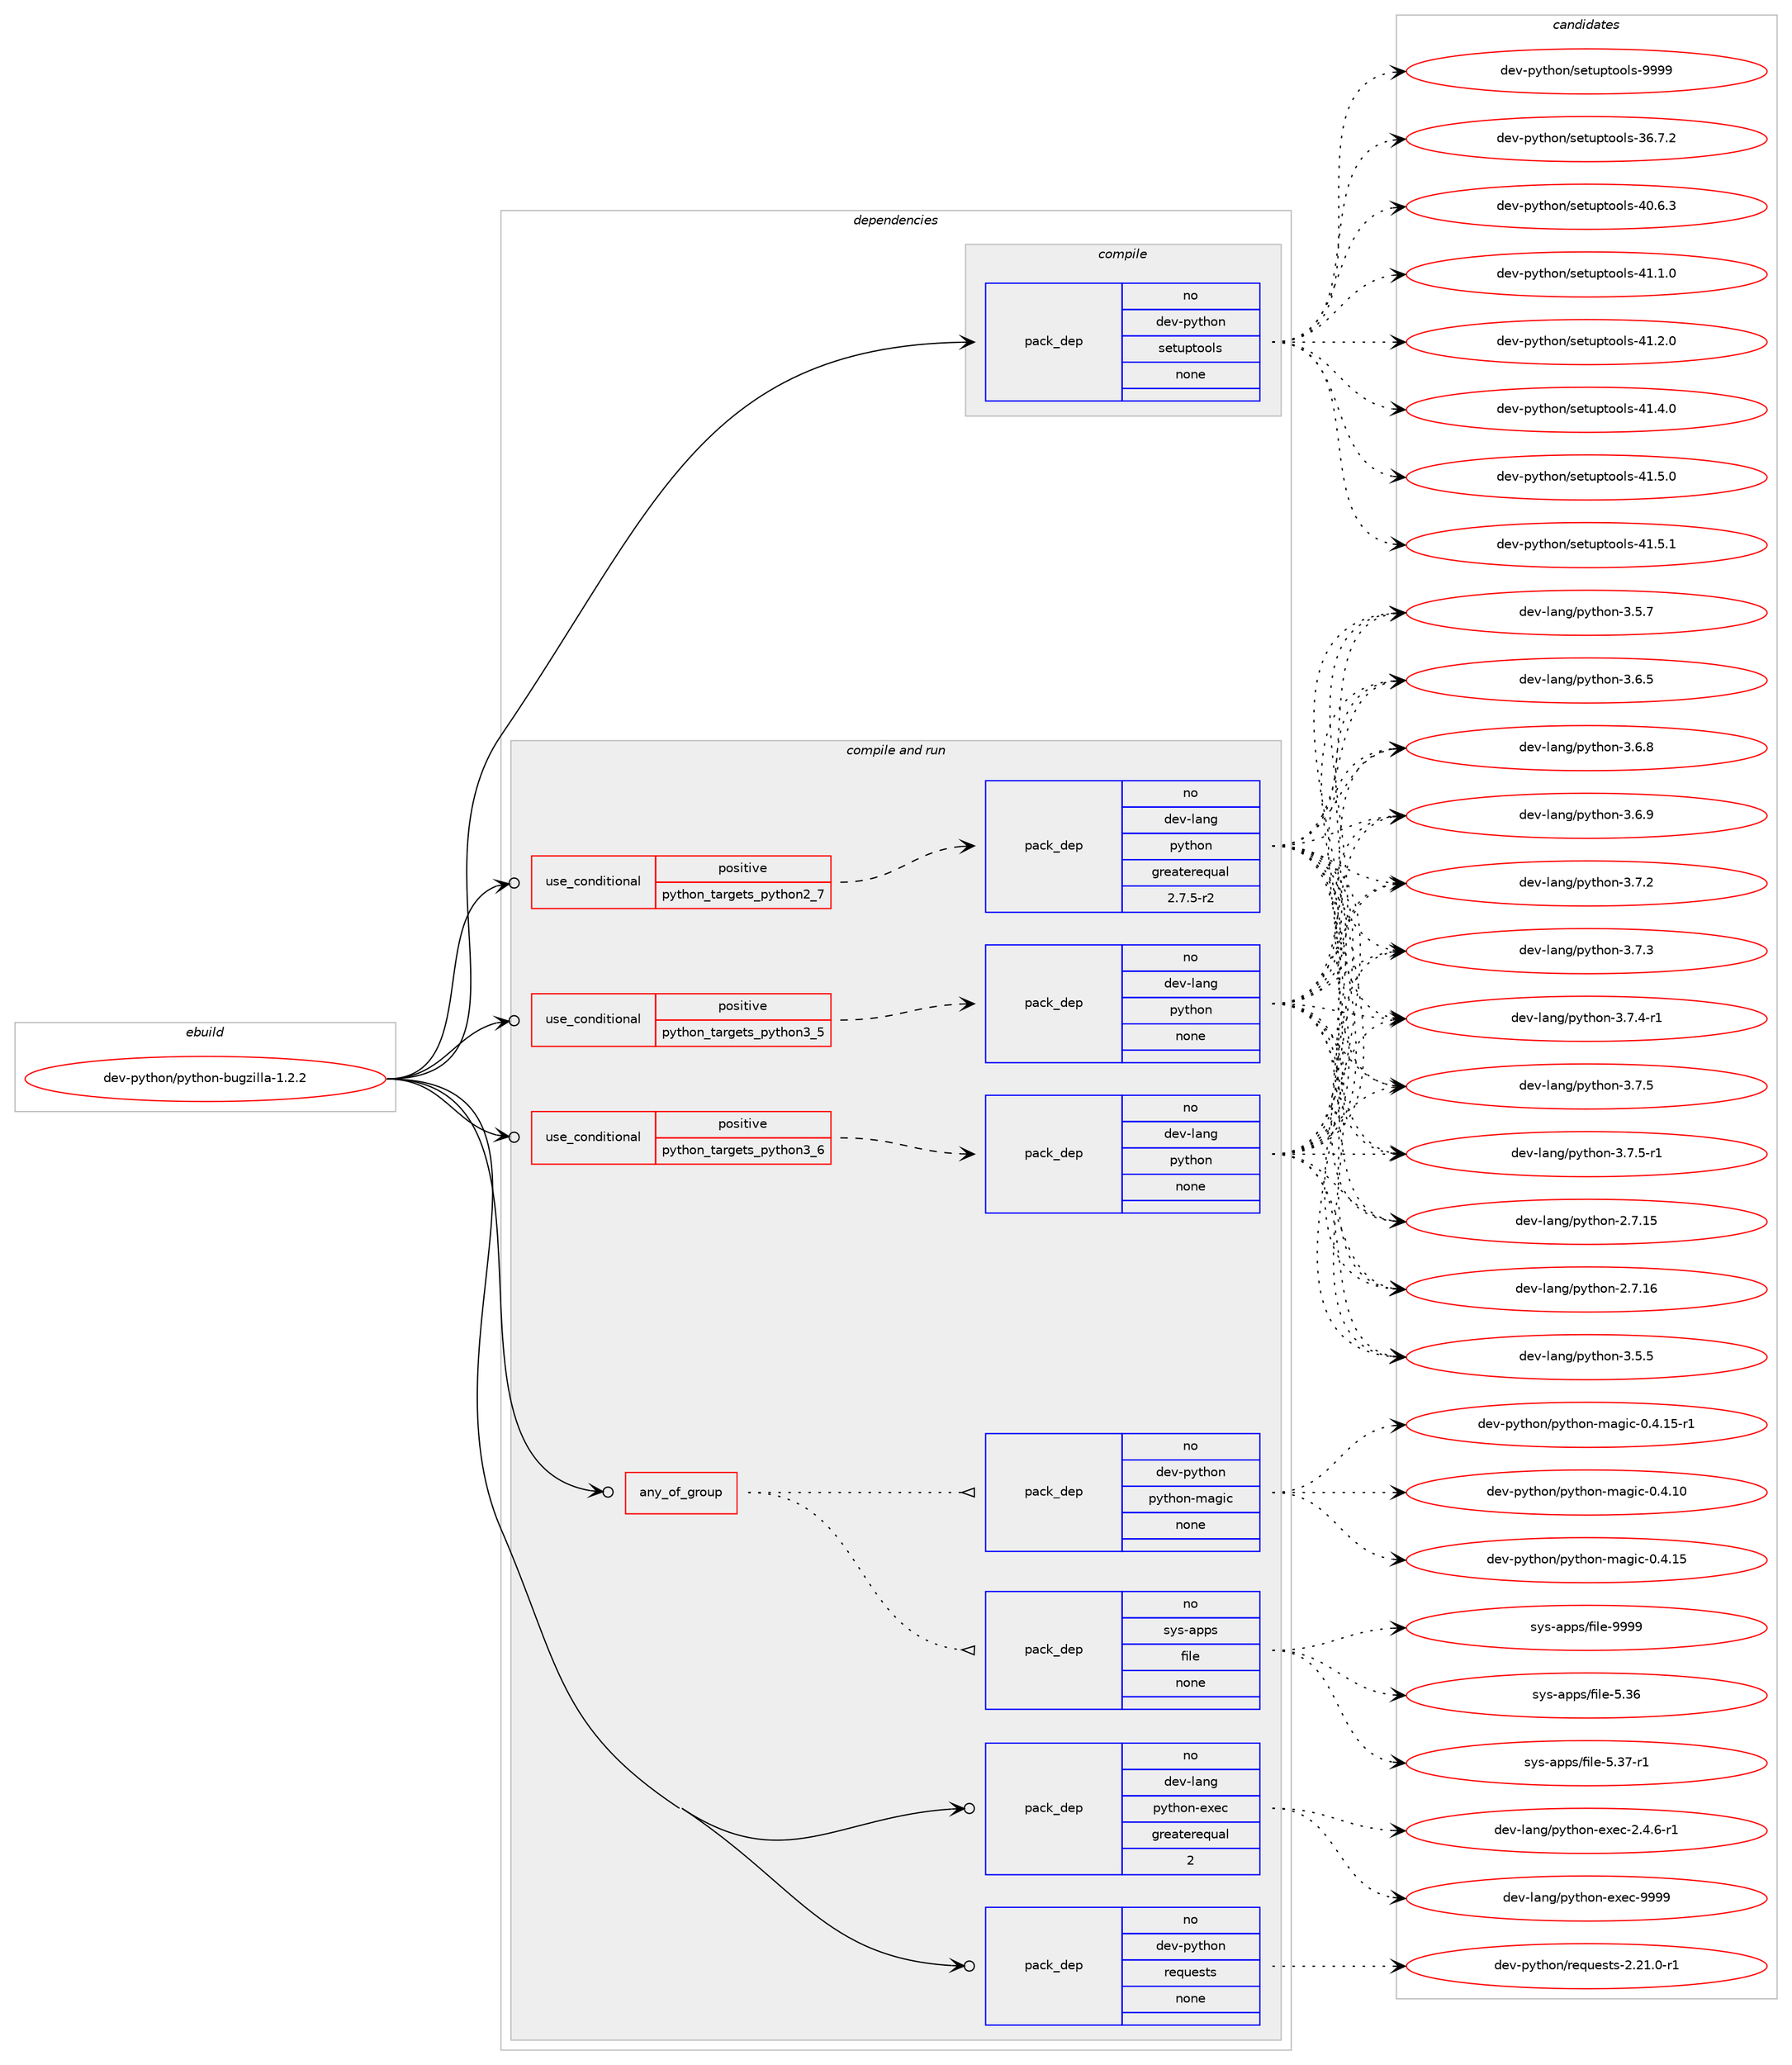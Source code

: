 digraph prolog {

# *************
# Graph options
# *************

newrank=true;
concentrate=true;
compound=true;
graph [rankdir=LR,fontname=Helvetica,fontsize=10,ranksep=1.5];#, ranksep=2.5, nodesep=0.2];
edge  [arrowhead=vee];
node  [fontname=Helvetica,fontsize=10];

# **********
# The ebuild
# **********

subgraph cluster_leftcol {
color=gray;
rank=same;
label=<<i>ebuild</i>>;
id [label="dev-python/python-bugzilla-1.2.2", color=red, width=4, href="../dev-python/python-bugzilla-1.2.2.svg"];
}

# ****************
# The dependencies
# ****************

subgraph cluster_midcol {
color=gray;
label=<<i>dependencies</i>>;
subgraph cluster_compile {
fillcolor="#eeeeee";
style=filled;
label=<<i>compile</i>>;
subgraph pack471096 {
dependency630273 [label=<<TABLE BORDER="0" CELLBORDER="1" CELLSPACING="0" CELLPADDING="4" WIDTH="220"><TR><TD ROWSPAN="6" CELLPADDING="30">pack_dep</TD></TR><TR><TD WIDTH="110">no</TD></TR><TR><TD>dev-python</TD></TR><TR><TD>setuptools</TD></TR><TR><TD>none</TD></TR><TR><TD></TD></TR></TABLE>>, shape=none, color=blue];
}
id:e -> dependency630273:w [weight=20,style="solid",arrowhead="vee"];
}
subgraph cluster_compileandrun {
fillcolor="#eeeeee";
style=filled;
label=<<i>compile and run</i>>;
subgraph any11490 {
dependency630274 [label=<<TABLE BORDER="0" CELLBORDER="1" CELLSPACING="0" CELLPADDING="4"><TR><TD CELLPADDING="10">any_of_group</TD></TR></TABLE>>, shape=none, color=red];subgraph pack471097 {
dependency630275 [label=<<TABLE BORDER="0" CELLBORDER="1" CELLSPACING="0" CELLPADDING="4" WIDTH="220"><TR><TD ROWSPAN="6" CELLPADDING="30">pack_dep</TD></TR><TR><TD WIDTH="110">no</TD></TR><TR><TD>dev-python</TD></TR><TR><TD>python-magic</TD></TR><TR><TD>none</TD></TR><TR><TD></TD></TR></TABLE>>, shape=none, color=blue];
}
dependency630274:e -> dependency630275:w [weight=20,style="dotted",arrowhead="oinv"];
subgraph pack471098 {
dependency630276 [label=<<TABLE BORDER="0" CELLBORDER="1" CELLSPACING="0" CELLPADDING="4" WIDTH="220"><TR><TD ROWSPAN="6" CELLPADDING="30">pack_dep</TD></TR><TR><TD WIDTH="110">no</TD></TR><TR><TD>sys-apps</TD></TR><TR><TD>file</TD></TR><TR><TD>none</TD></TR><TR><TD></TD></TR></TABLE>>, shape=none, color=blue];
}
dependency630274:e -> dependency630276:w [weight=20,style="dotted",arrowhead="oinv"];
}
id:e -> dependency630274:w [weight=20,style="solid",arrowhead="odotvee"];
subgraph cond147310 {
dependency630277 [label=<<TABLE BORDER="0" CELLBORDER="1" CELLSPACING="0" CELLPADDING="4"><TR><TD ROWSPAN="3" CELLPADDING="10">use_conditional</TD></TR><TR><TD>positive</TD></TR><TR><TD>python_targets_python2_7</TD></TR></TABLE>>, shape=none, color=red];
subgraph pack471099 {
dependency630278 [label=<<TABLE BORDER="0" CELLBORDER="1" CELLSPACING="0" CELLPADDING="4" WIDTH="220"><TR><TD ROWSPAN="6" CELLPADDING="30">pack_dep</TD></TR><TR><TD WIDTH="110">no</TD></TR><TR><TD>dev-lang</TD></TR><TR><TD>python</TD></TR><TR><TD>greaterequal</TD></TR><TR><TD>2.7.5-r2</TD></TR></TABLE>>, shape=none, color=blue];
}
dependency630277:e -> dependency630278:w [weight=20,style="dashed",arrowhead="vee"];
}
id:e -> dependency630277:w [weight=20,style="solid",arrowhead="odotvee"];
subgraph cond147311 {
dependency630279 [label=<<TABLE BORDER="0" CELLBORDER="1" CELLSPACING="0" CELLPADDING="4"><TR><TD ROWSPAN="3" CELLPADDING="10">use_conditional</TD></TR><TR><TD>positive</TD></TR><TR><TD>python_targets_python3_5</TD></TR></TABLE>>, shape=none, color=red];
subgraph pack471100 {
dependency630280 [label=<<TABLE BORDER="0" CELLBORDER="1" CELLSPACING="0" CELLPADDING="4" WIDTH="220"><TR><TD ROWSPAN="6" CELLPADDING="30">pack_dep</TD></TR><TR><TD WIDTH="110">no</TD></TR><TR><TD>dev-lang</TD></TR><TR><TD>python</TD></TR><TR><TD>none</TD></TR><TR><TD></TD></TR></TABLE>>, shape=none, color=blue];
}
dependency630279:e -> dependency630280:w [weight=20,style="dashed",arrowhead="vee"];
}
id:e -> dependency630279:w [weight=20,style="solid",arrowhead="odotvee"];
subgraph cond147312 {
dependency630281 [label=<<TABLE BORDER="0" CELLBORDER="1" CELLSPACING="0" CELLPADDING="4"><TR><TD ROWSPAN="3" CELLPADDING="10">use_conditional</TD></TR><TR><TD>positive</TD></TR><TR><TD>python_targets_python3_6</TD></TR></TABLE>>, shape=none, color=red];
subgraph pack471101 {
dependency630282 [label=<<TABLE BORDER="0" CELLBORDER="1" CELLSPACING="0" CELLPADDING="4" WIDTH="220"><TR><TD ROWSPAN="6" CELLPADDING="30">pack_dep</TD></TR><TR><TD WIDTH="110">no</TD></TR><TR><TD>dev-lang</TD></TR><TR><TD>python</TD></TR><TR><TD>none</TD></TR><TR><TD></TD></TR></TABLE>>, shape=none, color=blue];
}
dependency630281:e -> dependency630282:w [weight=20,style="dashed",arrowhead="vee"];
}
id:e -> dependency630281:w [weight=20,style="solid",arrowhead="odotvee"];
subgraph pack471102 {
dependency630283 [label=<<TABLE BORDER="0" CELLBORDER="1" CELLSPACING="0" CELLPADDING="4" WIDTH="220"><TR><TD ROWSPAN="6" CELLPADDING="30">pack_dep</TD></TR><TR><TD WIDTH="110">no</TD></TR><TR><TD>dev-lang</TD></TR><TR><TD>python-exec</TD></TR><TR><TD>greaterequal</TD></TR><TR><TD>2</TD></TR></TABLE>>, shape=none, color=blue];
}
id:e -> dependency630283:w [weight=20,style="solid",arrowhead="odotvee"];
subgraph pack471103 {
dependency630284 [label=<<TABLE BORDER="0" CELLBORDER="1" CELLSPACING="0" CELLPADDING="4" WIDTH="220"><TR><TD ROWSPAN="6" CELLPADDING="30">pack_dep</TD></TR><TR><TD WIDTH="110">no</TD></TR><TR><TD>dev-python</TD></TR><TR><TD>requests</TD></TR><TR><TD>none</TD></TR><TR><TD></TD></TR></TABLE>>, shape=none, color=blue];
}
id:e -> dependency630284:w [weight=20,style="solid",arrowhead="odotvee"];
}
subgraph cluster_run {
fillcolor="#eeeeee";
style=filled;
label=<<i>run</i>>;
}
}

# **************
# The candidates
# **************

subgraph cluster_choices {
rank=same;
color=gray;
label=<<i>candidates</i>>;

subgraph choice471096 {
color=black;
nodesep=1;
choice100101118451121211161041111104711510111611711211611111110811545515446554650 [label="dev-python/setuptools-36.7.2", color=red, width=4,href="../dev-python/setuptools-36.7.2.svg"];
choice100101118451121211161041111104711510111611711211611111110811545524846544651 [label="dev-python/setuptools-40.6.3", color=red, width=4,href="../dev-python/setuptools-40.6.3.svg"];
choice100101118451121211161041111104711510111611711211611111110811545524946494648 [label="dev-python/setuptools-41.1.0", color=red, width=4,href="../dev-python/setuptools-41.1.0.svg"];
choice100101118451121211161041111104711510111611711211611111110811545524946504648 [label="dev-python/setuptools-41.2.0", color=red, width=4,href="../dev-python/setuptools-41.2.0.svg"];
choice100101118451121211161041111104711510111611711211611111110811545524946524648 [label="dev-python/setuptools-41.4.0", color=red, width=4,href="../dev-python/setuptools-41.4.0.svg"];
choice100101118451121211161041111104711510111611711211611111110811545524946534648 [label="dev-python/setuptools-41.5.0", color=red, width=4,href="../dev-python/setuptools-41.5.0.svg"];
choice100101118451121211161041111104711510111611711211611111110811545524946534649 [label="dev-python/setuptools-41.5.1", color=red, width=4,href="../dev-python/setuptools-41.5.1.svg"];
choice10010111845112121116104111110471151011161171121161111111081154557575757 [label="dev-python/setuptools-9999", color=red, width=4,href="../dev-python/setuptools-9999.svg"];
dependency630273:e -> choice100101118451121211161041111104711510111611711211611111110811545515446554650:w [style=dotted,weight="100"];
dependency630273:e -> choice100101118451121211161041111104711510111611711211611111110811545524846544651:w [style=dotted,weight="100"];
dependency630273:e -> choice100101118451121211161041111104711510111611711211611111110811545524946494648:w [style=dotted,weight="100"];
dependency630273:e -> choice100101118451121211161041111104711510111611711211611111110811545524946504648:w [style=dotted,weight="100"];
dependency630273:e -> choice100101118451121211161041111104711510111611711211611111110811545524946524648:w [style=dotted,weight="100"];
dependency630273:e -> choice100101118451121211161041111104711510111611711211611111110811545524946534648:w [style=dotted,weight="100"];
dependency630273:e -> choice100101118451121211161041111104711510111611711211611111110811545524946534649:w [style=dotted,weight="100"];
dependency630273:e -> choice10010111845112121116104111110471151011161171121161111111081154557575757:w [style=dotted,weight="100"];
}
subgraph choice471097 {
color=black;
nodesep=1;
choice100101118451121211161041111104711212111610411111045109971031059945484652464948 [label="dev-python/python-magic-0.4.10", color=red, width=4,href="../dev-python/python-magic-0.4.10.svg"];
choice100101118451121211161041111104711212111610411111045109971031059945484652464953 [label="dev-python/python-magic-0.4.15", color=red, width=4,href="../dev-python/python-magic-0.4.15.svg"];
choice1001011184511212111610411111047112121116104111110451099710310599454846524649534511449 [label="dev-python/python-magic-0.4.15-r1", color=red, width=4,href="../dev-python/python-magic-0.4.15-r1.svg"];
dependency630275:e -> choice100101118451121211161041111104711212111610411111045109971031059945484652464948:w [style=dotted,weight="100"];
dependency630275:e -> choice100101118451121211161041111104711212111610411111045109971031059945484652464953:w [style=dotted,weight="100"];
dependency630275:e -> choice1001011184511212111610411111047112121116104111110451099710310599454846524649534511449:w [style=dotted,weight="100"];
}
subgraph choice471098 {
color=black;
nodesep=1;
choice1151211154597112112115471021051081014553465154 [label="sys-apps/file-5.36", color=red, width=4,href="../sys-apps/file-5.36.svg"];
choice11512111545971121121154710210510810145534651554511449 [label="sys-apps/file-5.37-r1", color=red, width=4,href="../sys-apps/file-5.37-r1.svg"];
choice1151211154597112112115471021051081014557575757 [label="sys-apps/file-9999", color=red, width=4,href="../sys-apps/file-9999.svg"];
dependency630276:e -> choice1151211154597112112115471021051081014553465154:w [style=dotted,weight="100"];
dependency630276:e -> choice11512111545971121121154710210510810145534651554511449:w [style=dotted,weight="100"];
dependency630276:e -> choice1151211154597112112115471021051081014557575757:w [style=dotted,weight="100"];
}
subgraph choice471099 {
color=black;
nodesep=1;
choice10010111845108971101034711212111610411111045504655464953 [label="dev-lang/python-2.7.15", color=red, width=4,href="../dev-lang/python-2.7.15.svg"];
choice10010111845108971101034711212111610411111045504655464954 [label="dev-lang/python-2.7.16", color=red, width=4,href="../dev-lang/python-2.7.16.svg"];
choice100101118451089711010347112121116104111110455146534653 [label="dev-lang/python-3.5.5", color=red, width=4,href="../dev-lang/python-3.5.5.svg"];
choice100101118451089711010347112121116104111110455146534655 [label="dev-lang/python-3.5.7", color=red, width=4,href="../dev-lang/python-3.5.7.svg"];
choice100101118451089711010347112121116104111110455146544653 [label="dev-lang/python-3.6.5", color=red, width=4,href="../dev-lang/python-3.6.5.svg"];
choice100101118451089711010347112121116104111110455146544656 [label="dev-lang/python-3.6.8", color=red, width=4,href="../dev-lang/python-3.6.8.svg"];
choice100101118451089711010347112121116104111110455146544657 [label="dev-lang/python-3.6.9", color=red, width=4,href="../dev-lang/python-3.6.9.svg"];
choice100101118451089711010347112121116104111110455146554650 [label="dev-lang/python-3.7.2", color=red, width=4,href="../dev-lang/python-3.7.2.svg"];
choice100101118451089711010347112121116104111110455146554651 [label="dev-lang/python-3.7.3", color=red, width=4,href="../dev-lang/python-3.7.3.svg"];
choice1001011184510897110103471121211161041111104551465546524511449 [label="dev-lang/python-3.7.4-r1", color=red, width=4,href="../dev-lang/python-3.7.4-r1.svg"];
choice100101118451089711010347112121116104111110455146554653 [label="dev-lang/python-3.7.5", color=red, width=4,href="../dev-lang/python-3.7.5.svg"];
choice1001011184510897110103471121211161041111104551465546534511449 [label="dev-lang/python-3.7.5-r1", color=red, width=4,href="../dev-lang/python-3.7.5-r1.svg"];
dependency630278:e -> choice10010111845108971101034711212111610411111045504655464953:w [style=dotted,weight="100"];
dependency630278:e -> choice10010111845108971101034711212111610411111045504655464954:w [style=dotted,weight="100"];
dependency630278:e -> choice100101118451089711010347112121116104111110455146534653:w [style=dotted,weight="100"];
dependency630278:e -> choice100101118451089711010347112121116104111110455146534655:w [style=dotted,weight="100"];
dependency630278:e -> choice100101118451089711010347112121116104111110455146544653:w [style=dotted,weight="100"];
dependency630278:e -> choice100101118451089711010347112121116104111110455146544656:w [style=dotted,weight="100"];
dependency630278:e -> choice100101118451089711010347112121116104111110455146544657:w [style=dotted,weight="100"];
dependency630278:e -> choice100101118451089711010347112121116104111110455146554650:w [style=dotted,weight="100"];
dependency630278:e -> choice100101118451089711010347112121116104111110455146554651:w [style=dotted,weight="100"];
dependency630278:e -> choice1001011184510897110103471121211161041111104551465546524511449:w [style=dotted,weight="100"];
dependency630278:e -> choice100101118451089711010347112121116104111110455146554653:w [style=dotted,weight="100"];
dependency630278:e -> choice1001011184510897110103471121211161041111104551465546534511449:w [style=dotted,weight="100"];
}
subgraph choice471100 {
color=black;
nodesep=1;
choice10010111845108971101034711212111610411111045504655464953 [label="dev-lang/python-2.7.15", color=red, width=4,href="../dev-lang/python-2.7.15.svg"];
choice10010111845108971101034711212111610411111045504655464954 [label="dev-lang/python-2.7.16", color=red, width=4,href="../dev-lang/python-2.7.16.svg"];
choice100101118451089711010347112121116104111110455146534653 [label="dev-lang/python-3.5.5", color=red, width=4,href="../dev-lang/python-3.5.5.svg"];
choice100101118451089711010347112121116104111110455146534655 [label="dev-lang/python-3.5.7", color=red, width=4,href="../dev-lang/python-3.5.7.svg"];
choice100101118451089711010347112121116104111110455146544653 [label="dev-lang/python-3.6.5", color=red, width=4,href="../dev-lang/python-3.6.5.svg"];
choice100101118451089711010347112121116104111110455146544656 [label="dev-lang/python-3.6.8", color=red, width=4,href="../dev-lang/python-3.6.8.svg"];
choice100101118451089711010347112121116104111110455146544657 [label="dev-lang/python-3.6.9", color=red, width=4,href="../dev-lang/python-3.6.9.svg"];
choice100101118451089711010347112121116104111110455146554650 [label="dev-lang/python-3.7.2", color=red, width=4,href="../dev-lang/python-3.7.2.svg"];
choice100101118451089711010347112121116104111110455146554651 [label="dev-lang/python-3.7.3", color=red, width=4,href="../dev-lang/python-3.7.3.svg"];
choice1001011184510897110103471121211161041111104551465546524511449 [label="dev-lang/python-3.7.4-r1", color=red, width=4,href="../dev-lang/python-3.7.4-r1.svg"];
choice100101118451089711010347112121116104111110455146554653 [label="dev-lang/python-3.7.5", color=red, width=4,href="../dev-lang/python-3.7.5.svg"];
choice1001011184510897110103471121211161041111104551465546534511449 [label="dev-lang/python-3.7.5-r1", color=red, width=4,href="../dev-lang/python-3.7.5-r1.svg"];
dependency630280:e -> choice10010111845108971101034711212111610411111045504655464953:w [style=dotted,weight="100"];
dependency630280:e -> choice10010111845108971101034711212111610411111045504655464954:w [style=dotted,weight="100"];
dependency630280:e -> choice100101118451089711010347112121116104111110455146534653:w [style=dotted,weight="100"];
dependency630280:e -> choice100101118451089711010347112121116104111110455146534655:w [style=dotted,weight="100"];
dependency630280:e -> choice100101118451089711010347112121116104111110455146544653:w [style=dotted,weight="100"];
dependency630280:e -> choice100101118451089711010347112121116104111110455146544656:w [style=dotted,weight="100"];
dependency630280:e -> choice100101118451089711010347112121116104111110455146544657:w [style=dotted,weight="100"];
dependency630280:e -> choice100101118451089711010347112121116104111110455146554650:w [style=dotted,weight="100"];
dependency630280:e -> choice100101118451089711010347112121116104111110455146554651:w [style=dotted,weight="100"];
dependency630280:e -> choice1001011184510897110103471121211161041111104551465546524511449:w [style=dotted,weight="100"];
dependency630280:e -> choice100101118451089711010347112121116104111110455146554653:w [style=dotted,weight="100"];
dependency630280:e -> choice1001011184510897110103471121211161041111104551465546534511449:w [style=dotted,weight="100"];
}
subgraph choice471101 {
color=black;
nodesep=1;
choice10010111845108971101034711212111610411111045504655464953 [label="dev-lang/python-2.7.15", color=red, width=4,href="../dev-lang/python-2.7.15.svg"];
choice10010111845108971101034711212111610411111045504655464954 [label="dev-lang/python-2.7.16", color=red, width=4,href="../dev-lang/python-2.7.16.svg"];
choice100101118451089711010347112121116104111110455146534653 [label="dev-lang/python-3.5.5", color=red, width=4,href="../dev-lang/python-3.5.5.svg"];
choice100101118451089711010347112121116104111110455146534655 [label="dev-lang/python-3.5.7", color=red, width=4,href="../dev-lang/python-3.5.7.svg"];
choice100101118451089711010347112121116104111110455146544653 [label="dev-lang/python-3.6.5", color=red, width=4,href="../dev-lang/python-3.6.5.svg"];
choice100101118451089711010347112121116104111110455146544656 [label="dev-lang/python-3.6.8", color=red, width=4,href="../dev-lang/python-3.6.8.svg"];
choice100101118451089711010347112121116104111110455146544657 [label="dev-lang/python-3.6.9", color=red, width=4,href="../dev-lang/python-3.6.9.svg"];
choice100101118451089711010347112121116104111110455146554650 [label="dev-lang/python-3.7.2", color=red, width=4,href="../dev-lang/python-3.7.2.svg"];
choice100101118451089711010347112121116104111110455146554651 [label="dev-lang/python-3.7.3", color=red, width=4,href="../dev-lang/python-3.7.3.svg"];
choice1001011184510897110103471121211161041111104551465546524511449 [label="dev-lang/python-3.7.4-r1", color=red, width=4,href="../dev-lang/python-3.7.4-r1.svg"];
choice100101118451089711010347112121116104111110455146554653 [label="dev-lang/python-3.7.5", color=red, width=4,href="../dev-lang/python-3.7.5.svg"];
choice1001011184510897110103471121211161041111104551465546534511449 [label="dev-lang/python-3.7.5-r1", color=red, width=4,href="../dev-lang/python-3.7.5-r1.svg"];
dependency630282:e -> choice10010111845108971101034711212111610411111045504655464953:w [style=dotted,weight="100"];
dependency630282:e -> choice10010111845108971101034711212111610411111045504655464954:w [style=dotted,weight="100"];
dependency630282:e -> choice100101118451089711010347112121116104111110455146534653:w [style=dotted,weight="100"];
dependency630282:e -> choice100101118451089711010347112121116104111110455146534655:w [style=dotted,weight="100"];
dependency630282:e -> choice100101118451089711010347112121116104111110455146544653:w [style=dotted,weight="100"];
dependency630282:e -> choice100101118451089711010347112121116104111110455146544656:w [style=dotted,weight="100"];
dependency630282:e -> choice100101118451089711010347112121116104111110455146544657:w [style=dotted,weight="100"];
dependency630282:e -> choice100101118451089711010347112121116104111110455146554650:w [style=dotted,weight="100"];
dependency630282:e -> choice100101118451089711010347112121116104111110455146554651:w [style=dotted,weight="100"];
dependency630282:e -> choice1001011184510897110103471121211161041111104551465546524511449:w [style=dotted,weight="100"];
dependency630282:e -> choice100101118451089711010347112121116104111110455146554653:w [style=dotted,weight="100"];
dependency630282:e -> choice1001011184510897110103471121211161041111104551465546534511449:w [style=dotted,weight="100"];
}
subgraph choice471102 {
color=black;
nodesep=1;
choice10010111845108971101034711212111610411111045101120101994550465246544511449 [label="dev-lang/python-exec-2.4.6-r1", color=red, width=4,href="../dev-lang/python-exec-2.4.6-r1.svg"];
choice10010111845108971101034711212111610411111045101120101994557575757 [label="dev-lang/python-exec-9999", color=red, width=4,href="../dev-lang/python-exec-9999.svg"];
dependency630283:e -> choice10010111845108971101034711212111610411111045101120101994550465246544511449:w [style=dotted,weight="100"];
dependency630283:e -> choice10010111845108971101034711212111610411111045101120101994557575757:w [style=dotted,weight="100"];
}
subgraph choice471103 {
color=black;
nodesep=1;
choice1001011184511212111610411111047114101113117101115116115455046504946484511449 [label="dev-python/requests-2.21.0-r1", color=red, width=4,href="../dev-python/requests-2.21.0-r1.svg"];
dependency630284:e -> choice1001011184511212111610411111047114101113117101115116115455046504946484511449:w [style=dotted,weight="100"];
}
}

}
